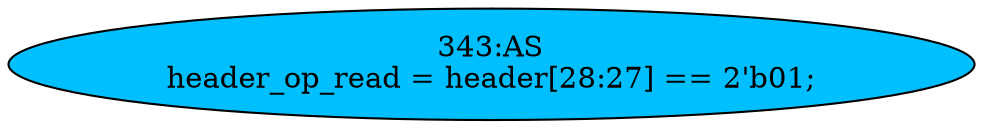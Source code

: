 strict digraph "" {
	node [label="\N"];
	"343:AS"	 [ast="<pyverilog.vparser.ast.Assign object at 0x7f1e4d7e7310>",
		def_var="['header_op_read']",
		fillcolor=deepskyblue,
		label="343:AS
header_op_read = header[28:27] == 2'b01;",
		statements="[]",
		style=filled,
		typ=Assign,
		use_var="['header']"];
}
